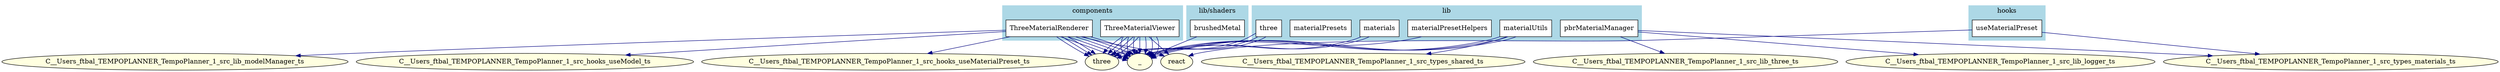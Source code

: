 digraph materialsDependencies {
  rankdir=TB;
  compound=true;
  node [shape=box, style=filled, fillcolor=lightgrey];
  edge [color=navy, penwidth=1];

  subgraph "cluster_0" {
    label="lib";
    style=filled;
    color=lightblue;
    node [style=filled, fillcolor=white];

    n33 [label="three", tooltip="lib/three.ts"];
    n34 [label="pbrMaterialManager", tooltip="lib/pbrMaterialManager.ts"];
    n35 [label="materials", tooltip="lib/materials.ts"];
    n36 [label="materialPresetHelpers", tooltip="lib/materialPresetHelpers.ts"];
    n37 [label="materialPresets", tooltip="lib/materialPresets.ts"];
    n38 [label="materialUtils", tooltip="lib/materialUtils.ts"];
  }

  subgraph "cluster_1" {
    label="types";
    style=filled;
    color=lightblue;
    node [style=filled, fillcolor=white];

    n35 [label="materials", tooltip="types/materials.ts"];
  }

  subgraph "cluster_2" {
    label="hooks";
    style=filled;
    color=lightblue;
    node [style=filled, fillcolor=white];

    n39 [label="useMaterialPreset", tooltip="hooks/useMaterialPreset.ts"];
  }

  subgraph "cluster_3" {
    label="components";
    style=filled;
    color=lightblue;
    node [style=filled, fillcolor=white];

    n2 [label="ThreeMaterialRenderer", tooltip="components/ThreeMaterialRenderer.tsx"];
    n40 [label="ThreeMaterialViewer", tooltip="components/ThreeMaterialViewer.tsx"];
  }

  subgraph "cluster_4" {
    label="lib/shaders";
    style=filled;
    color=lightblue;
    node [style=filled, fillcolor=white];

    n41 [label="brushedMetal", tooltip="lib/shaders/brushedMetal.ts"];
  }

  subgraph "cluster_5" {
    label="utils";
    style=filled;
    color=lightblue;
    node [style=filled, fillcolor=white];

    n38 [label="materialUtils", tooltip="utils/materialUtils.ts"];
  }

  n25 [shape=ellipse, style=filled, fillcolor=lightyellow, label="three"];
  n33 -> n25;
  n33 -> n25;
  n33 -> n25;
  n24 [shape=ellipse, style=filled, fillcolor=lightyellow, label="_"];
  n35 -> n24;
  n42 [shape=ellipse, style=filled, fillcolor=lightyellow, label="C__Users_ftbal_TEMPOPLANNER_TempoPlanner_1_src_lib_three_ts"];
  n34 -> n42;
  n43 [shape=ellipse, style=filled, fillcolor=lightyellow, label="C__Users_ftbal_TEMPOPLANNER_TempoPlanner_1_src_types_materials_ts"];
  n34 -> n43;
  n44 [shape=ellipse, style=filled, fillcolor=lightyellow, label="C__Users_ftbal_TEMPOPLANNER_TempoPlanner_1_src_lib_logger_ts"];
  n34 -> n44;
  n35 -> n24;
  n18 [shape=ellipse, style=filled, fillcolor=lightyellow, label="react"];
  n39 -> n18;
  n39 -> n43;
  n2 -> n18;
  n2 -> n24;
  n2 -> n25;
  n2 -> n25;
  n2 -> n25;
  n45 [shape=ellipse, style=filled, fillcolor=lightyellow, label="C__Users_ftbal_TEMPOPLANNER_TempoPlanner_1_src_lib_modelManager_ts"];
  n2 -> n45;
  n46 [shape=ellipse, style=filled, fillcolor=lightyellow, label="C__Users_ftbal_TEMPOPLANNER_TempoPlanner_1_src_hooks_useModel_ts"];
  n2 -> n46;
  n47 [shape=ellipse, style=filled, fillcolor=lightyellow, label="C__Users_ftbal_TEMPOPLANNER_TempoPlanner_1_src_hooks_useMaterialPreset_ts"];
  n2 -> n47;
  n2 -> n24;
  n2 -> n24;
  n2 -> n24;
  n2 -> n24;
  n40 -> n18;
  n40 -> n25;
  n40 -> n25;
  n40 -> n25;
  n40 -> n25;
  n40 -> n24;
  n40 -> n24;
  n40 -> n24;
  n40 -> n24;
  n40 -> n24;
  n40 -> n24;
  n40 -> n24;
  n36 -> n24;
  n38 -> n24;
  n48 [shape=ellipse, style=filled, fillcolor=lightyellow, label="C__Users_ftbal_TEMPOPLANNER_TempoPlanner_1_src_types_shared_ts"];
  n38 -> n48;
  n41 -> n24;
  n38 -> n24;
  n38 -> n24;
}
